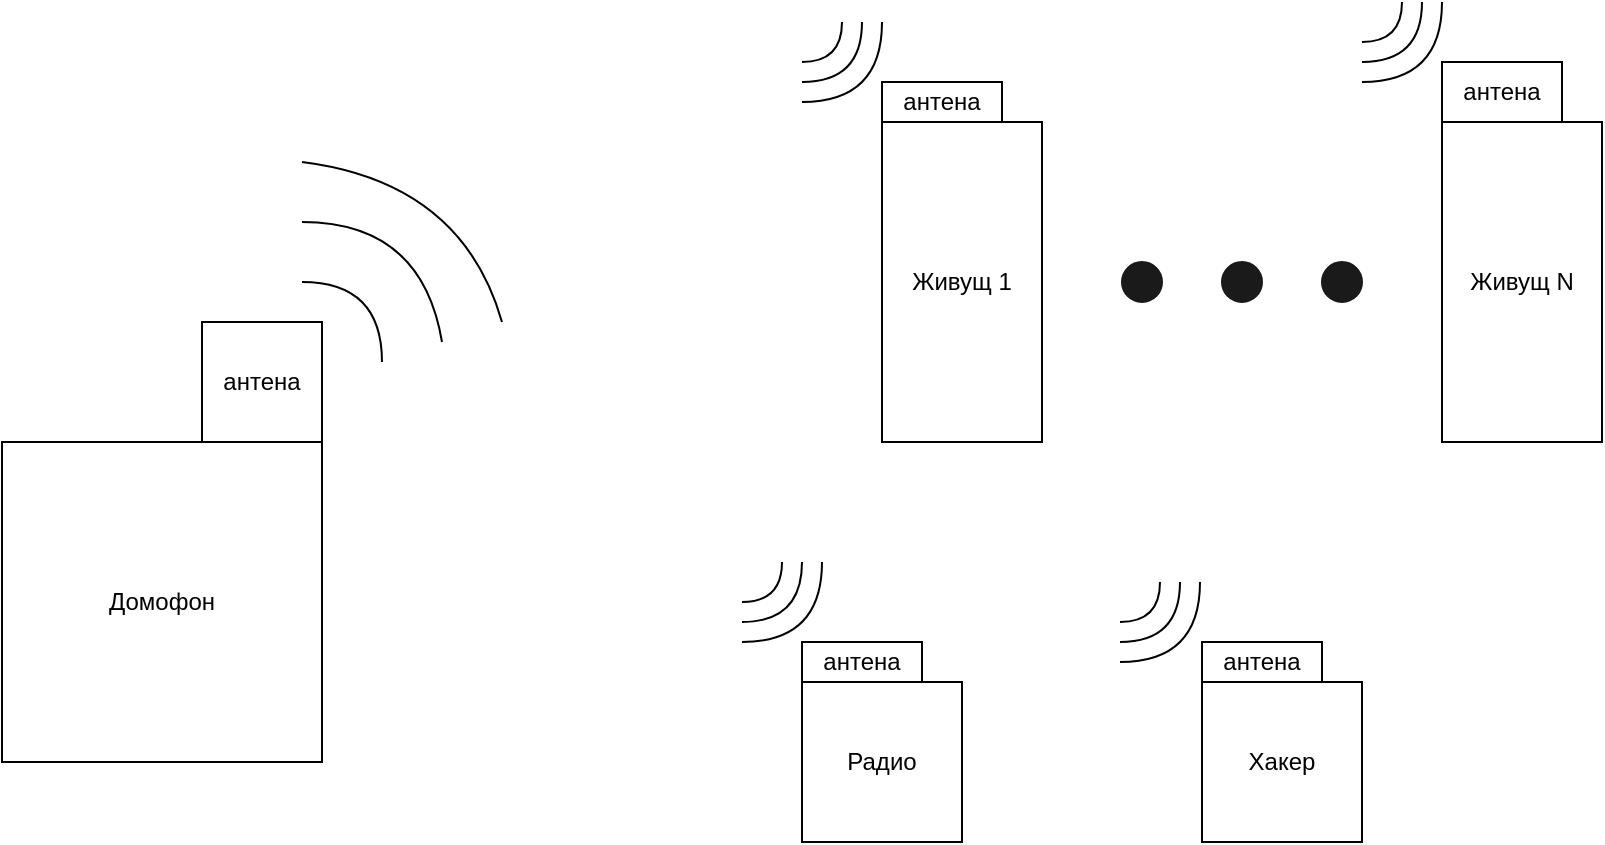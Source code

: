 <mxfile version="26.0.5">
  <diagram name="Page-1" id="I6ZCFtu4ZNIL6E8DPOsV">
    <mxGraphModel dx="14" dy="638" grid="1" gridSize="10" guides="1" tooltips="1" connect="1" arrows="1" fold="1" page="1" pageScale="1" pageWidth="1100" pageHeight="850" math="0" shadow="0">
      <root>
        <mxCell id="0" />
        <mxCell id="1" parent="0" />
        <mxCell id="HfTbDEZgNcwUTN8mKmZh-2" value="Живущ 1" style="rounded=0;whiteSpace=wrap;html=1;direction=south;" vertex="1" parent="1">
          <mxGeometry x="1600" y="400" width="80" height="160" as="geometry" />
        </mxCell>
        <mxCell id="HfTbDEZgNcwUTN8mKmZh-5" value="" style="ellipse;whiteSpace=wrap;html=1;aspect=fixed;strokeColor=#1A1A1A;fillColor=light-dark(#1A1A1A,#EDEDED);fillStyle=solid;gradientColor=none;gradientDirection=radial;" vertex="1" parent="1">
          <mxGeometry x="1720" y="470" width="20" height="20" as="geometry" />
        </mxCell>
        <mxCell id="HfTbDEZgNcwUTN8mKmZh-6" value="" style="ellipse;whiteSpace=wrap;html=1;aspect=fixed;strokeColor=#1A1A1A;fillColor=light-dark(#1A1A1A,#EDEDED);fillStyle=solid;gradientColor=none;gradientDirection=radial;" vertex="1" parent="1">
          <mxGeometry x="1770" y="470" width="20" height="20" as="geometry" />
        </mxCell>
        <mxCell id="HfTbDEZgNcwUTN8mKmZh-7" value="" style="ellipse;whiteSpace=wrap;html=1;aspect=fixed;strokeColor=#1A1A1A;fillColor=light-dark(#1A1A1A,#EDEDED);fillStyle=solid;gradientColor=none;gradientDirection=radial;" vertex="1" parent="1">
          <mxGeometry x="1820" y="470" width="20" height="20" as="geometry" />
        </mxCell>
        <mxCell id="HfTbDEZgNcwUTN8mKmZh-8" value="Живущ N" style="rounded=0;whiteSpace=wrap;html=1;direction=south;" vertex="1" parent="1">
          <mxGeometry x="1880" y="400" width="80" height="160" as="geometry" />
        </mxCell>
        <mxCell id="HfTbDEZgNcwUTN8mKmZh-9" value="Домофон" style="whiteSpace=wrap;html=1;aspect=fixed;" vertex="1" parent="1">
          <mxGeometry x="1160" y="560" width="160" height="160" as="geometry" />
        </mxCell>
        <mxCell id="HfTbDEZgNcwUTN8mKmZh-10" value="" style="curved=1;endArrow=none;html=1;rounded=0;endFill=0;" edge="1" parent="1">
          <mxGeometry width="50" height="50" relative="1" as="geometry">
            <mxPoint x="1310" y="480" as="sourcePoint" />
            <mxPoint x="1350" y="520" as="targetPoint" />
            <Array as="points">
              <mxPoint x="1350" y="480" />
            </Array>
          </mxGeometry>
        </mxCell>
        <mxCell id="HfTbDEZgNcwUTN8mKmZh-11" value="" style="curved=1;endArrow=none;html=1;rounded=0;endFill=0;" edge="1" parent="1">
          <mxGeometry width="50" height="50" relative="1" as="geometry">
            <mxPoint x="1310" y="420" as="sourcePoint" />
            <mxPoint x="1410" y="500" as="targetPoint" />
            <Array as="points">
              <mxPoint x="1390" y="430" />
            </Array>
          </mxGeometry>
        </mxCell>
        <mxCell id="HfTbDEZgNcwUTN8mKmZh-12" value="" style="curved=1;endArrow=none;html=1;rounded=0;endFill=0;" edge="1" parent="1">
          <mxGeometry width="50" height="50" relative="1" as="geometry">
            <mxPoint x="1310" y="450" as="sourcePoint" />
            <mxPoint x="1380" y="510" as="targetPoint" />
            <Array as="points">
              <mxPoint x="1370" y="450" />
            </Array>
          </mxGeometry>
        </mxCell>
        <mxCell id="HfTbDEZgNcwUTN8mKmZh-13" value="антена" style="rounded=0;whiteSpace=wrap;html=1;direction=south;" vertex="1" parent="1">
          <mxGeometry x="1260" y="500" width="60" height="60" as="geometry" />
        </mxCell>
        <mxCell id="HfTbDEZgNcwUTN8mKmZh-14" value="антена" style="rounded=0;whiteSpace=wrap;html=1;direction=south;" vertex="1" parent="1">
          <mxGeometry x="1600" y="380" width="60" height="20" as="geometry" />
        </mxCell>
        <mxCell id="HfTbDEZgNcwUTN8mKmZh-17" value="антена" style="rounded=0;whiteSpace=wrap;html=1;direction=south;" vertex="1" parent="1">
          <mxGeometry x="1880" y="370" width="60" height="30" as="geometry" />
        </mxCell>
        <mxCell id="HfTbDEZgNcwUTN8mKmZh-20" value="Радио" style="whiteSpace=wrap;html=1;aspect=fixed;" vertex="1" parent="1">
          <mxGeometry x="1560" y="680" width="80" height="80" as="geometry" />
        </mxCell>
        <mxCell id="HfTbDEZgNcwUTN8mKmZh-21" value="Хакер" style="whiteSpace=wrap;html=1;aspect=fixed;" vertex="1" parent="1">
          <mxGeometry x="1760" y="680" width="80" height="80" as="geometry" />
        </mxCell>
        <mxCell id="HfTbDEZgNcwUTN8mKmZh-22" value="антена" style="rounded=0;whiteSpace=wrap;html=1;direction=south;" vertex="1" parent="1">
          <mxGeometry x="1560" y="660" width="60" height="20" as="geometry" />
        </mxCell>
        <mxCell id="HfTbDEZgNcwUTN8mKmZh-23" value="антена" style="rounded=0;whiteSpace=wrap;html=1;direction=south;" vertex="1" parent="1">
          <mxGeometry x="1760" y="660" width="60" height="20" as="geometry" />
        </mxCell>
        <mxCell id="HfTbDEZgNcwUTN8mKmZh-27" value="" style="curved=1;endArrow=none;html=1;rounded=0;endFill=0;" edge="1" parent="1">
          <mxGeometry width="50" height="50" relative="1" as="geometry">
            <mxPoint x="1600" y="350" as="sourcePoint" />
            <mxPoint x="1560" y="390" as="targetPoint" />
            <Array as="points">
              <mxPoint x="1600" y="390" />
            </Array>
          </mxGeometry>
        </mxCell>
        <mxCell id="HfTbDEZgNcwUTN8mKmZh-28" value="" style="curved=1;endArrow=none;html=1;rounded=0;endFill=0;" edge="1" parent="1">
          <mxGeometry width="50" height="50" relative="1" as="geometry">
            <mxPoint x="1580" y="350" as="sourcePoint" />
            <mxPoint x="1560" y="370" as="targetPoint" />
            <Array as="points">
              <mxPoint x="1580" y="370" />
            </Array>
          </mxGeometry>
        </mxCell>
        <mxCell id="HfTbDEZgNcwUTN8mKmZh-29" value="" style="curved=1;endArrow=none;html=1;rounded=0;endFill=0;" edge="1" parent="1">
          <mxGeometry width="50" height="50" relative="1" as="geometry">
            <mxPoint x="1590" y="350" as="sourcePoint" />
            <mxPoint x="1560" y="380" as="targetPoint" />
            <Array as="points">
              <mxPoint x="1590" y="380" />
            </Array>
          </mxGeometry>
        </mxCell>
        <mxCell id="HfTbDEZgNcwUTN8mKmZh-30" value="" style="curved=1;endArrow=none;html=1;rounded=0;endFill=0;" edge="1" parent="1">
          <mxGeometry width="50" height="50" relative="1" as="geometry">
            <mxPoint x="1880" y="340" as="sourcePoint" />
            <mxPoint x="1840" y="380" as="targetPoint" />
            <Array as="points">
              <mxPoint x="1880" y="380" />
            </Array>
          </mxGeometry>
        </mxCell>
        <mxCell id="HfTbDEZgNcwUTN8mKmZh-31" value="" style="curved=1;endArrow=none;html=1;rounded=0;endFill=0;" edge="1" parent="1">
          <mxGeometry width="50" height="50" relative="1" as="geometry">
            <mxPoint x="1860" y="340" as="sourcePoint" />
            <mxPoint x="1840" y="360" as="targetPoint" />
            <Array as="points">
              <mxPoint x="1860" y="360" />
            </Array>
          </mxGeometry>
        </mxCell>
        <mxCell id="HfTbDEZgNcwUTN8mKmZh-32" value="" style="curved=1;endArrow=none;html=1;rounded=0;endFill=0;" edge="1" parent="1">
          <mxGeometry width="50" height="50" relative="1" as="geometry">
            <mxPoint x="1870" y="340" as="sourcePoint" />
            <mxPoint x="1840" y="370" as="targetPoint" />
            <Array as="points">
              <mxPoint x="1870" y="370" />
            </Array>
          </mxGeometry>
        </mxCell>
        <mxCell id="HfTbDEZgNcwUTN8mKmZh-33" value="" style="curved=1;endArrow=none;html=1;rounded=0;endFill=0;" edge="1" parent="1">
          <mxGeometry width="50" height="50" relative="1" as="geometry">
            <mxPoint x="1570" y="620" as="sourcePoint" />
            <mxPoint x="1530" y="660" as="targetPoint" />
            <Array as="points">
              <mxPoint x="1570" y="660" />
            </Array>
          </mxGeometry>
        </mxCell>
        <mxCell id="HfTbDEZgNcwUTN8mKmZh-34" value="" style="curved=1;endArrow=none;html=1;rounded=0;endFill=0;" edge="1" parent="1">
          <mxGeometry width="50" height="50" relative="1" as="geometry">
            <mxPoint x="1550" y="620" as="sourcePoint" />
            <mxPoint x="1530" y="640" as="targetPoint" />
            <Array as="points">
              <mxPoint x="1550" y="640" />
            </Array>
          </mxGeometry>
        </mxCell>
        <mxCell id="HfTbDEZgNcwUTN8mKmZh-35" value="" style="curved=1;endArrow=none;html=1;rounded=0;endFill=0;" edge="1" parent="1">
          <mxGeometry width="50" height="50" relative="1" as="geometry">
            <mxPoint x="1560" y="620" as="sourcePoint" />
            <mxPoint x="1530" y="650" as="targetPoint" />
            <Array as="points">
              <mxPoint x="1560" y="650" />
            </Array>
          </mxGeometry>
        </mxCell>
        <mxCell id="HfTbDEZgNcwUTN8mKmZh-36" value="" style="curved=1;endArrow=none;html=1;rounded=0;endFill=0;" edge="1" parent="1">
          <mxGeometry width="50" height="50" relative="1" as="geometry">
            <mxPoint x="1759" y="630" as="sourcePoint" />
            <mxPoint x="1719" y="670" as="targetPoint" />
            <Array as="points">
              <mxPoint x="1759" y="670" />
            </Array>
          </mxGeometry>
        </mxCell>
        <mxCell id="HfTbDEZgNcwUTN8mKmZh-37" value="" style="curved=1;endArrow=none;html=1;rounded=0;endFill=0;" edge="1" parent="1">
          <mxGeometry width="50" height="50" relative="1" as="geometry">
            <mxPoint x="1739" y="630" as="sourcePoint" />
            <mxPoint x="1719" y="650" as="targetPoint" />
            <Array as="points">
              <mxPoint x="1739" y="650" />
            </Array>
          </mxGeometry>
        </mxCell>
        <mxCell id="HfTbDEZgNcwUTN8mKmZh-38" value="" style="curved=1;endArrow=none;html=1;rounded=0;endFill=0;" edge="1" parent="1">
          <mxGeometry width="50" height="50" relative="1" as="geometry">
            <mxPoint x="1749" y="630" as="sourcePoint" />
            <mxPoint x="1719" y="660" as="targetPoint" />
            <Array as="points">
              <mxPoint x="1749" y="660" />
            </Array>
          </mxGeometry>
        </mxCell>
      </root>
    </mxGraphModel>
  </diagram>
</mxfile>
